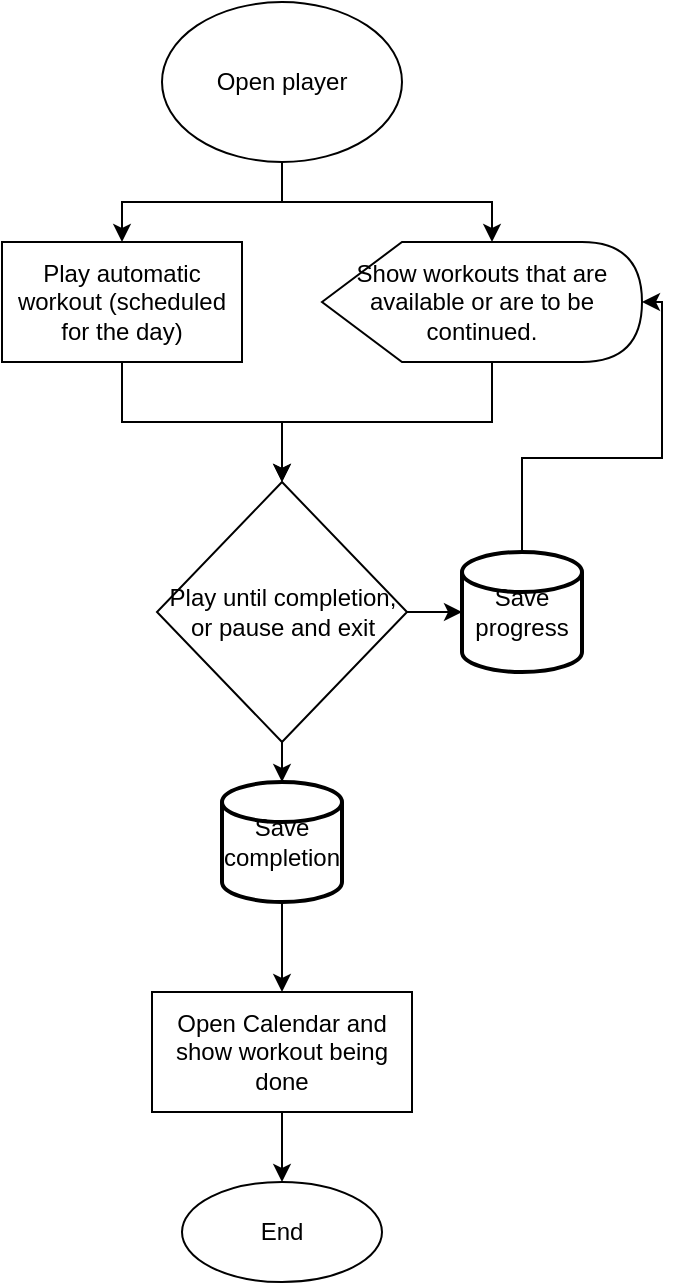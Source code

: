 <mxfile version="21.2.2" type="device">
  <diagram id="C5RBs43oDa-KdzZeNtuy" name="Page-1">
    <mxGraphModel dx="1167" dy="694" grid="1" gridSize="10" guides="1" tooltips="1" connect="1" arrows="1" fold="1" page="1" pageScale="1" pageWidth="827" pageHeight="1169" math="0" shadow="0">
      <root>
        <mxCell id="WIyWlLk6GJQsqaUBKTNV-0" />
        <mxCell id="WIyWlLk6GJQsqaUBKTNV-1" parent="WIyWlLk6GJQsqaUBKTNV-0" />
        <mxCell id="DUedplV9-4KO13a64Ztx-0" value="Open player" style="ellipse;whiteSpace=wrap;html=1;" vertex="1" parent="WIyWlLk6GJQsqaUBKTNV-1">
          <mxGeometry x="380" y="30" width="120" height="80" as="geometry" />
        </mxCell>
        <mxCell id="DUedplV9-4KO13a64Ztx-1" value="Play automatic workout (scheduled for the day)" style="rounded=0;whiteSpace=wrap;html=1;" vertex="1" parent="WIyWlLk6GJQsqaUBKTNV-1">
          <mxGeometry x="300" y="150" width="120" height="60" as="geometry" />
        </mxCell>
        <mxCell id="DUedplV9-4KO13a64Ztx-2" value="Show workouts that are available or are to be continued." style="shape=display;whiteSpace=wrap;html=1;" vertex="1" parent="WIyWlLk6GJQsqaUBKTNV-1">
          <mxGeometry x="460" y="150" width="160" height="60" as="geometry" />
        </mxCell>
        <mxCell id="DUedplV9-4KO13a64Ztx-3" value="" style="endArrow=classic;html=1;rounded=0;entryX=0.5;entryY=0;entryDx=0;entryDy=0;exitX=0.5;exitY=1;exitDx=0;exitDy=0;" edge="1" parent="WIyWlLk6GJQsqaUBKTNV-1" source="DUedplV9-4KO13a64Ztx-0" target="DUedplV9-4KO13a64Ztx-1">
          <mxGeometry width="50" height="50" relative="1" as="geometry">
            <mxPoint x="450" y="200" as="sourcePoint" />
            <mxPoint x="500" y="150" as="targetPoint" />
            <Array as="points">
              <mxPoint x="440" y="130" />
              <mxPoint x="360" y="130" />
            </Array>
          </mxGeometry>
        </mxCell>
        <mxCell id="DUedplV9-4KO13a64Ztx-4" value="" style="endArrow=classic;html=1;rounded=0;entryX=0;entryY=0;entryDx=85;entryDy=0;entryPerimeter=0;exitX=0.5;exitY=1;exitDx=0;exitDy=0;" edge="1" parent="WIyWlLk6GJQsqaUBKTNV-1" source="DUedplV9-4KO13a64Ztx-0" target="DUedplV9-4KO13a64Ztx-2">
          <mxGeometry width="50" height="50" relative="1" as="geometry">
            <mxPoint x="450" y="200" as="sourcePoint" />
            <mxPoint x="500" y="150" as="targetPoint" />
            <Array as="points">
              <mxPoint x="440" y="130" />
              <mxPoint x="545" y="130" />
            </Array>
          </mxGeometry>
        </mxCell>
        <mxCell id="DUedplV9-4KO13a64Ztx-14" value="" style="edgeStyle=orthogonalEdgeStyle;rounded=0;orthogonalLoop=1;jettySize=auto;html=1;" edge="1" parent="WIyWlLk6GJQsqaUBKTNV-1" source="DUedplV9-4KO13a64Ztx-5">
          <mxGeometry relative="1" as="geometry">
            <mxPoint x="530" y="335.0" as="targetPoint" />
          </mxGeometry>
        </mxCell>
        <mxCell id="DUedplV9-4KO13a64Ztx-20" value="" style="edgeStyle=orthogonalEdgeStyle;rounded=0;orthogonalLoop=1;jettySize=auto;html=1;" edge="1" parent="WIyWlLk6GJQsqaUBKTNV-1" source="DUedplV9-4KO13a64Ztx-5" target="DUedplV9-4KO13a64Ztx-19">
          <mxGeometry relative="1" as="geometry" />
        </mxCell>
        <mxCell id="DUedplV9-4KO13a64Ztx-5" value="Play until completion, or pause and exit" style="strokeWidth=1;html=1;shape=mxgraph.flowchart.decision;whiteSpace=wrap;" vertex="1" parent="WIyWlLk6GJQsqaUBKTNV-1">
          <mxGeometry x="377.5" y="270" width="125" height="130" as="geometry" />
        </mxCell>
        <mxCell id="DUedplV9-4KO13a64Ztx-6" value="" style="endArrow=classic;html=1;rounded=0;entryX=0.5;entryY=0;entryDx=0;entryDy=0;entryPerimeter=0;exitX=0.5;exitY=1;exitDx=0;exitDy=0;" edge="1" parent="WIyWlLk6GJQsqaUBKTNV-1" source="DUedplV9-4KO13a64Ztx-1" target="DUedplV9-4KO13a64Ztx-5">
          <mxGeometry width="50" height="50" relative="1" as="geometry">
            <mxPoint x="380" y="290" as="sourcePoint" />
            <mxPoint x="430" y="240" as="targetPoint" />
            <Array as="points">
              <mxPoint x="360" y="240" />
              <mxPoint x="440" y="240" />
            </Array>
          </mxGeometry>
        </mxCell>
        <mxCell id="DUedplV9-4KO13a64Ztx-7" value="" style="endArrow=classic;html=1;rounded=0;exitX=0;exitY=0;exitDx=85;exitDy=60;exitPerimeter=0;entryX=0.5;entryY=0;entryDx=0;entryDy=0;entryPerimeter=0;" edge="1" parent="WIyWlLk6GJQsqaUBKTNV-1" source="DUedplV9-4KO13a64Ztx-2" target="DUedplV9-4KO13a64Ztx-5">
          <mxGeometry width="50" height="50" relative="1" as="geometry">
            <mxPoint x="380" y="290" as="sourcePoint" />
            <mxPoint x="430" y="240" as="targetPoint" />
            <Array as="points">
              <mxPoint x="545" y="240" />
              <mxPoint x="440" y="240" />
            </Array>
          </mxGeometry>
        </mxCell>
        <mxCell id="DUedplV9-4KO13a64Ztx-18" value="" style="edgeStyle=orthogonalEdgeStyle;rounded=0;orthogonalLoop=1;jettySize=auto;html=1;" edge="1" parent="WIyWlLk6GJQsqaUBKTNV-1" source="DUedplV9-4KO13a64Ztx-17" target="DUedplV9-4KO13a64Ztx-2">
          <mxGeometry relative="1" as="geometry">
            <Array as="points">
              <mxPoint x="560" y="258" />
              <mxPoint x="630" y="258" />
              <mxPoint x="630" y="180" />
            </Array>
          </mxGeometry>
        </mxCell>
        <mxCell id="DUedplV9-4KO13a64Ztx-17" value="Save progress" style="strokeWidth=2;html=1;shape=mxgraph.flowchart.database;whiteSpace=wrap;" vertex="1" parent="WIyWlLk6GJQsqaUBKTNV-1">
          <mxGeometry x="530" y="305" width="60" height="60" as="geometry" />
        </mxCell>
        <mxCell id="DUedplV9-4KO13a64Ztx-24" value="" style="edgeStyle=orthogonalEdgeStyle;rounded=0;orthogonalLoop=1;jettySize=auto;html=1;" edge="1" parent="WIyWlLk6GJQsqaUBKTNV-1" source="DUedplV9-4KO13a64Ztx-19" target="DUedplV9-4KO13a64Ztx-21">
          <mxGeometry relative="1" as="geometry" />
        </mxCell>
        <mxCell id="DUedplV9-4KO13a64Ztx-19" value="Save completion" style="strokeWidth=2;html=1;shape=mxgraph.flowchart.database;whiteSpace=wrap;" vertex="1" parent="WIyWlLk6GJQsqaUBKTNV-1">
          <mxGeometry x="410" y="420" width="60" height="60" as="geometry" />
        </mxCell>
        <mxCell id="DUedplV9-4KO13a64Ztx-26" value="" style="edgeStyle=orthogonalEdgeStyle;rounded=0;orthogonalLoop=1;jettySize=auto;html=1;" edge="1" parent="WIyWlLk6GJQsqaUBKTNV-1" source="DUedplV9-4KO13a64Ztx-21" target="DUedplV9-4KO13a64Ztx-25">
          <mxGeometry relative="1" as="geometry" />
        </mxCell>
        <mxCell id="DUedplV9-4KO13a64Ztx-21" value="Open Calendar and show workout being done" style="rounded=0;whiteSpace=wrap;html=1;" vertex="1" parent="WIyWlLk6GJQsqaUBKTNV-1">
          <mxGeometry x="375" y="525" width="130" height="60" as="geometry" />
        </mxCell>
        <mxCell id="DUedplV9-4KO13a64Ztx-25" value="End" style="ellipse;whiteSpace=wrap;html=1;" vertex="1" parent="WIyWlLk6GJQsqaUBKTNV-1">
          <mxGeometry x="390" y="620" width="100" height="50" as="geometry" />
        </mxCell>
      </root>
    </mxGraphModel>
  </diagram>
</mxfile>
